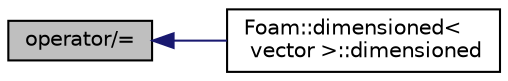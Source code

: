 digraph "operator/="
{
  bgcolor="transparent";
  edge [fontname="Helvetica",fontsize="10",labelfontname="Helvetica",labelfontsize="10"];
  node [fontname="Helvetica",fontsize="10",shape=record];
  rankdir="LR";
  Node19720 [label="operator/=",height=0.2,width=0.4,color="black", fillcolor="grey75", style="filled", fontcolor="black"];
  Node19720 -> Node19721 [dir="back",color="midnightblue",fontsize="10",style="solid",fontname="Helvetica"];
  Node19721 [label="Foam::dimensioned\<\l vector \>::dimensioned",height=0.2,width=0.4,color="black",URL="$a27473.html#a97d65bea54a56a86a6ee89c657ffd9cf",tooltip="Construct given a value (creates dimensionless value). "];
}
